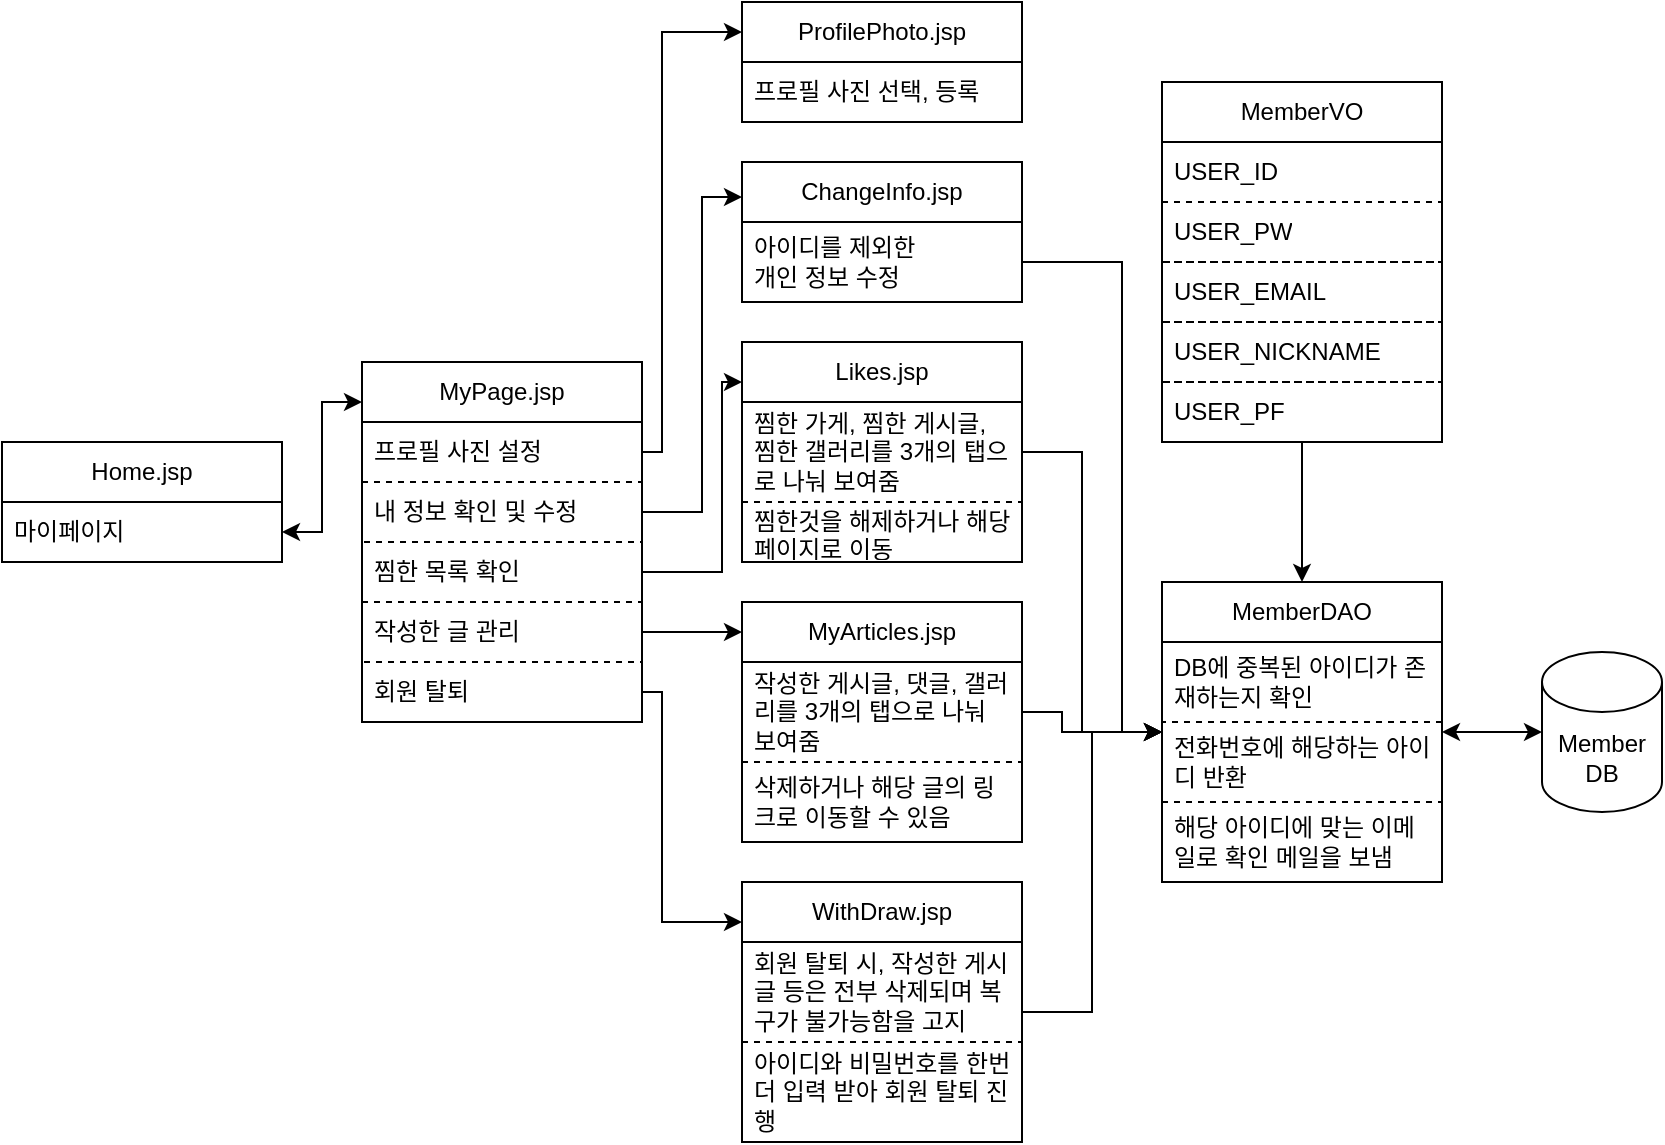 <mxfile>
    <diagram name="페이지-1" id="DjrEYivw6vqkdNGAylvS">
        <mxGraphModel dx="1123" dy="522" grid="1" gridSize="10" guides="1" tooltips="1" connect="1" arrows="1" fold="1" page="1" pageScale="1" pageWidth="900" pageHeight="600" math="0" shadow="0">
            <root>
                <mxCell id="0"/>
                <mxCell id="1" parent="0"/>
                <mxCell id="Oheo1QDEf-43XpJlqBH_-1" value="&lt;div&gt;Home.jsp&lt;/div&gt;" style="swimlane;fontStyle=0;childLayout=stackLayout;horizontal=1;startSize=30;horizontalStack=0;resizeParent=1;resizeParentMax=0;resizeLast=0;collapsible=1;marginBottom=0;whiteSpace=wrap;html=1;" parent="1" vertex="1">
                    <mxGeometry x="20" y="240" width="140" height="60" as="geometry">
                        <mxRectangle x="430" y="270" width="90" height="30" as="alternateBounds"/>
                    </mxGeometry>
                </mxCell>
                <mxCell id="Oheo1QDEf-43XpJlqBH_-2" value="마이페이지" style="text;strokeColor=none;fillColor=none;align=left;verticalAlign=middle;spacingLeft=4;spacingRight=4;overflow=hidden;points=[[0,0.5],[1,0.5]];portConstraint=eastwest;rotatable=0;whiteSpace=wrap;html=1;" parent="Oheo1QDEf-43XpJlqBH_-1" vertex="1">
                    <mxGeometry y="30" width="140" height="30" as="geometry"/>
                </mxCell>
                <mxCell id="Oheo1QDEf-43XpJlqBH_-5" value="MyPage.jsp" style="swimlane;fontStyle=0;childLayout=stackLayout;horizontal=1;startSize=30;horizontalStack=0;resizeParent=1;resizeParentMax=0;resizeLast=0;collapsible=1;marginBottom=0;whiteSpace=wrap;html=1;" parent="1" vertex="1">
                    <mxGeometry x="200" y="200" width="140" height="180" as="geometry"/>
                </mxCell>
                <mxCell id="Oheo1QDEf-43XpJlqBH_-6" value="프로필 사진 설정" style="text;strokeColor=none;fillColor=none;align=left;verticalAlign=middle;spacingLeft=4;spacingRight=4;overflow=hidden;points=[[0,0.5],[1,0.5]];portConstraint=eastwest;rotatable=0;whiteSpace=wrap;html=1;" parent="Oheo1QDEf-43XpJlqBH_-5" vertex="1">
                    <mxGeometry y="30" width="140" height="30" as="geometry"/>
                </mxCell>
                <mxCell id="Oheo1QDEf-43XpJlqBH_-7" value="내 정보 확인 및 수정" style="text;strokeColor=default;fillColor=none;align=left;verticalAlign=middle;spacingLeft=4;spacingRight=4;overflow=hidden;points=[[0,0.5],[1,0.5]];portConstraint=eastwest;rotatable=0;whiteSpace=wrap;html=1;dashed=1;" parent="Oheo1QDEf-43XpJlqBH_-5" vertex="1">
                    <mxGeometry y="60" width="140" height="30" as="geometry"/>
                </mxCell>
                <mxCell id="Oheo1QDEf-43XpJlqBH_-8" value="찜한 목록 확인" style="text;strokeColor=none;fillColor=none;align=left;verticalAlign=middle;spacingLeft=4;spacingRight=4;overflow=hidden;points=[[0,0.5],[1,0.5]];portConstraint=eastwest;rotatable=0;whiteSpace=wrap;html=1;" parent="Oheo1QDEf-43XpJlqBH_-5" vertex="1">
                    <mxGeometry y="90" width="140" height="30" as="geometry"/>
                </mxCell>
                <mxCell id="Oheo1QDEf-43XpJlqBH_-47" value="작성한 글 관리" style="text;strokeColor=default;fillColor=none;align=left;verticalAlign=middle;spacingLeft=4;spacingRight=4;overflow=hidden;points=[[0,0.5],[1,0.5]];portConstraint=eastwest;rotatable=0;whiteSpace=wrap;html=1;dashed=1;" parent="Oheo1QDEf-43XpJlqBH_-5" vertex="1">
                    <mxGeometry y="120" width="140" height="30" as="geometry"/>
                </mxCell>
                <mxCell id="Oheo1QDEf-43XpJlqBH_-48" value="회원 탈퇴" style="text;strokeColor=none;fillColor=none;align=left;verticalAlign=middle;spacingLeft=4;spacingRight=4;overflow=hidden;points=[[0,0.5],[1,0.5]];portConstraint=eastwest;rotatable=0;whiteSpace=wrap;html=1;" parent="Oheo1QDEf-43XpJlqBH_-5" vertex="1">
                    <mxGeometry y="150" width="140" height="30" as="geometry"/>
                </mxCell>
                <mxCell id="Oheo1QDEf-43XpJlqBH_-20" value="MemberDAO" style="swimlane;fontStyle=0;childLayout=stackLayout;horizontal=1;startSize=30;horizontalStack=0;resizeParent=1;resizeParentMax=0;resizeLast=0;collapsible=1;marginBottom=0;whiteSpace=wrap;html=1;" parent="1" vertex="1">
                    <mxGeometry x="600" y="310" width="140" height="150" as="geometry"/>
                </mxCell>
                <mxCell id="Oheo1QDEf-43XpJlqBH_-22" value="DB에 중복된 아이디가 존재하는지 확인" style="text;strokeColor=default;fillColor=none;align=left;verticalAlign=middle;spacingLeft=4;spacingRight=4;overflow=hidden;points=[[0,0.5],[1,0.5]];portConstraint=eastwest;rotatable=0;whiteSpace=wrap;html=1;dashed=1;" parent="Oheo1QDEf-43XpJlqBH_-20" vertex="1">
                    <mxGeometry y="30" width="140" height="40" as="geometry"/>
                </mxCell>
                <mxCell id="Oheo1QDEf-43XpJlqBH_-23" value="전화번호에 해당하는 아이디 반환" style="text;strokeColor=none;fillColor=none;align=left;verticalAlign=middle;spacingLeft=4;spacingRight=4;overflow=hidden;points=[[0,0.5],[1,0.5]];portConstraint=eastwest;rotatable=0;whiteSpace=wrap;html=1;" parent="Oheo1QDEf-43XpJlqBH_-20" vertex="1">
                    <mxGeometry y="70" width="140" height="40" as="geometry"/>
                </mxCell>
                <mxCell id="Oheo1QDEf-43XpJlqBH_-24" value="해당 아이디에 맞는 이메일로 확인 메일을 보냄" style="text;strokeColor=default;fillColor=none;align=left;verticalAlign=middle;spacingLeft=4;spacingRight=4;overflow=hidden;points=[[0,0.5],[1,0.5]];portConstraint=eastwest;rotatable=0;whiteSpace=wrap;html=1;dashed=1;" parent="Oheo1QDEf-43XpJlqBH_-20" vertex="1">
                    <mxGeometry y="110" width="140" height="40" as="geometry"/>
                </mxCell>
                <mxCell id="Oheo1QDEf-43XpJlqBH_-43" value="&lt;div&gt;Member&lt;/div&gt;&lt;div&gt;DB&lt;br&gt;&lt;/div&gt;" style="shape=cylinder3;whiteSpace=wrap;html=1;boundedLbl=1;backgroundOutline=1;size=15;" parent="1" vertex="1">
                    <mxGeometry x="790" y="345" width="60" height="80" as="geometry"/>
                </mxCell>
                <mxCell id="Oheo1QDEf-43XpJlqBH_-44" style="edgeStyle=orthogonalEdgeStyle;rounded=0;orthogonalLoop=1;jettySize=auto;html=1;entryX=0;entryY=0.5;entryDx=0;entryDy=0;entryPerimeter=0;startArrow=classic;startFill=1;" parent="1" source="Oheo1QDEf-43XpJlqBH_-20" target="Oheo1QDEf-43XpJlqBH_-43" edge="1">
                    <mxGeometry relative="1" as="geometry"/>
                </mxCell>
                <mxCell id="Oheo1QDEf-43XpJlqBH_-49" style="edgeStyle=orthogonalEdgeStyle;rounded=0;orthogonalLoop=1;jettySize=auto;html=1;startArrow=classic;startFill=1;" parent="1" source="Oheo1QDEf-43XpJlqBH_-2" target="Oheo1QDEf-43XpJlqBH_-5" edge="1">
                    <mxGeometry relative="1" as="geometry">
                        <Array as="points">
                            <mxPoint x="180" y="285"/>
                            <mxPoint x="180" y="220"/>
                        </Array>
                    </mxGeometry>
                </mxCell>
                <mxCell id="Oheo1QDEf-43XpJlqBH_-50" value="ProfilePhoto.jsp" style="swimlane;fontStyle=0;childLayout=stackLayout;horizontal=1;startSize=30;horizontalStack=0;resizeParent=1;resizeParentMax=0;resizeLast=0;collapsible=1;marginBottom=0;whiteSpace=wrap;html=1;" parent="1" vertex="1">
                    <mxGeometry x="390" y="20" width="140" height="60" as="geometry"/>
                </mxCell>
                <mxCell id="Oheo1QDEf-43XpJlqBH_-51" value="프로필 사진 선택, 등록" style="text;strokeColor=none;fillColor=none;align=left;verticalAlign=middle;spacingLeft=4;spacingRight=4;overflow=hidden;points=[[0,0.5],[1,0.5]];portConstraint=eastwest;rotatable=0;whiteSpace=wrap;html=1;" parent="Oheo1QDEf-43XpJlqBH_-50" vertex="1">
                    <mxGeometry y="30" width="140" height="30" as="geometry"/>
                </mxCell>
                <mxCell id="Oheo1QDEf-43XpJlqBH_-56" value="&lt;div&gt;ChangeInfo.jsp&lt;/div&gt;" style="swimlane;fontStyle=0;childLayout=stackLayout;horizontal=1;startSize=30;horizontalStack=0;resizeParent=1;resizeParentMax=0;resizeLast=0;collapsible=1;marginBottom=0;whiteSpace=wrap;html=1;" parent="1" vertex="1">
                    <mxGeometry x="390" y="100" width="140" height="70" as="geometry"/>
                </mxCell>
                <mxCell id="Oheo1QDEf-43XpJlqBH_-57" value="&lt;div&gt;아이디를 제외한&amp;nbsp;&lt;/div&gt;&lt;div&gt;개인 정보 수정&lt;/div&gt;" style="text;strokeColor=none;fillColor=none;align=left;verticalAlign=middle;spacingLeft=4;spacingRight=4;overflow=hidden;points=[[0,0.5],[1,0.5]];portConstraint=eastwest;rotatable=0;whiteSpace=wrap;html=1;" parent="Oheo1QDEf-43XpJlqBH_-56" vertex="1">
                    <mxGeometry y="30" width="140" height="40" as="geometry"/>
                </mxCell>
                <mxCell id="Oheo1QDEf-43XpJlqBH_-63" value="&lt;div&gt;Likes.jsp&lt;/div&gt;" style="swimlane;fontStyle=0;childLayout=stackLayout;horizontal=1;startSize=30;horizontalStack=0;resizeParent=1;resizeParentMax=0;resizeLast=0;collapsible=1;marginBottom=0;whiteSpace=wrap;html=1;" parent="1" vertex="1">
                    <mxGeometry x="390" y="190" width="140" height="110" as="geometry"/>
                </mxCell>
                <mxCell id="Oheo1QDEf-43XpJlqBH_-64" value="찜한 가게, 찜한 게시글, 찜한 갤러리를 3개의 탭으로 나눠 보여줌" style="text;strokeColor=none;fillColor=none;align=left;verticalAlign=middle;spacingLeft=4;spacingRight=4;overflow=hidden;points=[[0,0.5],[1,0.5]];portConstraint=eastwest;rotatable=0;whiteSpace=wrap;html=1;" parent="Oheo1QDEf-43XpJlqBH_-63" vertex="1">
                    <mxGeometry y="30" width="140" height="50" as="geometry"/>
                </mxCell>
                <mxCell id="Oheo1QDEf-43XpJlqBH_-67" value="찜한것을 해제하거나 해당 페이지로 이동" style="text;strokeColor=default;fillColor=none;align=left;verticalAlign=middle;spacingLeft=4;spacingRight=4;overflow=hidden;points=[[0,0.5],[1,0.5]];portConstraint=eastwest;rotatable=0;whiteSpace=wrap;html=1;dashed=1;" parent="Oheo1QDEf-43XpJlqBH_-63" vertex="1">
                    <mxGeometry y="80" width="140" height="30" as="geometry"/>
                </mxCell>
                <mxCell id="Oheo1QDEf-43XpJlqBH_-65" value="&lt;div&gt;MyArticles.jsp&lt;/div&gt;" style="swimlane;fontStyle=0;childLayout=stackLayout;horizontal=1;startSize=30;horizontalStack=0;resizeParent=1;resizeParentMax=0;resizeLast=0;collapsible=1;marginBottom=0;whiteSpace=wrap;html=1;" parent="1" vertex="1">
                    <mxGeometry x="390" y="320" width="140" height="120" as="geometry"/>
                </mxCell>
                <mxCell id="Oheo1QDEf-43XpJlqBH_-66" value="작성한 게시글, 댓글, 갤러리를 3개의 탭으로 나눠 보여줌" style="text;strokeColor=none;fillColor=none;align=left;verticalAlign=middle;spacingLeft=4;spacingRight=4;overflow=hidden;points=[[0,0.5],[1,0.5]];portConstraint=eastwest;rotatable=0;whiteSpace=wrap;html=1;" parent="Oheo1QDEf-43XpJlqBH_-65" vertex="1">
                    <mxGeometry y="30" width="140" height="50" as="geometry"/>
                </mxCell>
                <mxCell id="Oheo1QDEf-43XpJlqBH_-71" value="삭제하거나 해당 글의 링크로 이동할 수 있음" style="text;strokeColor=default;fillColor=none;align=left;verticalAlign=middle;spacingLeft=4;spacingRight=4;overflow=hidden;points=[[0,0.5],[1,0.5]];portConstraint=eastwest;rotatable=0;whiteSpace=wrap;html=1;dashed=1;" parent="Oheo1QDEf-43XpJlqBH_-65" vertex="1">
                    <mxGeometry y="80" width="140" height="40" as="geometry"/>
                </mxCell>
                <mxCell id="Oheo1QDEf-43XpJlqBH_-83" style="edgeStyle=orthogonalEdgeStyle;rounded=0;orthogonalLoop=1;jettySize=auto;html=1;" parent="1" source="Oheo1QDEf-43XpJlqBH_-72" target="Oheo1QDEf-43XpJlqBH_-20" edge="1">
                    <mxGeometry relative="1" as="geometry"/>
                </mxCell>
                <mxCell id="Oheo1QDEf-43XpJlqBH_-72" value="&lt;div&gt;WithDraw.jsp&lt;/div&gt;" style="swimlane;fontStyle=0;childLayout=stackLayout;horizontal=1;startSize=30;horizontalStack=0;resizeParent=1;resizeParentMax=0;resizeLast=0;collapsible=1;marginBottom=0;whiteSpace=wrap;html=1;" parent="1" vertex="1">
                    <mxGeometry x="390" y="460" width="140" height="130" as="geometry"/>
                </mxCell>
                <mxCell id="Oheo1QDEf-43XpJlqBH_-73" value="회원 탈퇴 시, 작성한 게시글 등은 전부 삭제되며 복구가 불가능함을 고지" style="text;strokeColor=none;fillColor=none;align=left;verticalAlign=middle;spacingLeft=4;spacingRight=4;overflow=hidden;points=[[0,0.5],[1,0.5]];portConstraint=eastwest;rotatable=0;whiteSpace=wrap;html=1;" parent="Oheo1QDEf-43XpJlqBH_-72" vertex="1">
                    <mxGeometry y="30" width="140" height="50" as="geometry"/>
                </mxCell>
                <mxCell id="Oheo1QDEf-43XpJlqBH_-74" value="아이디와 비밀번호를 한번 더 입력 받아 회원 탈퇴 진행" style="text;strokeColor=default;fillColor=none;align=left;verticalAlign=middle;spacingLeft=4;spacingRight=4;overflow=hidden;points=[[0,0.5],[1,0.5]];portConstraint=eastwest;rotatable=0;whiteSpace=wrap;html=1;dashed=1;" parent="Oheo1QDEf-43XpJlqBH_-72" vertex="1">
                    <mxGeometry y="80" width="140" height="50" as="geometry"/>
                </mxCell>
                <mxCell id="Oheo1QDEf-43XpJlqBH_-75" style="edgeStyle=orthogonalEdgeStyle;rounded=0;orthogonalLoop=1;jettySize=auto;html=1;entryX=0;entryY=0.25;entryDx=0;entryDy=0;" parent="1" source="Oheo1QDEf-43XpJlqBH_-6" target="Oheo1QDEf-43XpJlqBH_-50" edge="1">
                    <mxGeometry relative="1" as="geometry">
                        <Array as="points">
                            <mxPoint x="350" y="245"/>
                            <mxPoint x="350" y="35"/>
                        </Array>
                    </mxGeometry>
                </mxCell>
                <mxCell id="Oheo1QDEf-43XpJlqBH_-76" style="edgeStyle=orthogonalEdgeStyle;rounded=0;orthogonalLoop=1;jettySize=auto;html=1;entryX=0;entryY=0.25;entryDx=0;entryDy=0;" parent="1" source="Oheo1QDEf-43XpJlqBH_-7" target="Oheo1QDEf-43XpJlqBH_-56" edge="1">
                    <mxGeometry relative="1" as="geometry">
                        <Array as="points">
                            <mxPoint x="370" y="275"/>
                            <mxPoint x="370" y="118"/>
                        </Array>
                    </mxGeometry>
                </mxCell>
                <mxCell id="Oheo1QDEf-43XpJlqBH_-77" style="edgeStyle=orthogonalEdgeStyle;rounded=0;orthogonalLoop=1;jettySize=auto;html=1;exitX=1;exitY=0.5;exitDx=0;exitDy=0;" parent="1" source="Oheo1QDEf-43XpJlqBH_-8" target="Oheo1QDEf-43XpJlqBH_-63" edge="1">
                    <mxGeometry relative="1" as="geometry">
                        <Array as="points">
                            <mxPoint x="380" y="305"/>
                            <mxPoint x="380" y="210"/>
                        </Array>
                    </mxGeometry>
                </mxCell>
                <mxCell id="Oheo1QDEf-43XpJlqBH_-78" style="edgeStyle=orthogonalEdgeStyle;rounded=0;orthogonalLoop=1;jettySize=auto;html=1;exitX=1;exitY=0.5;exitDx=0;exitDy=0;" parent="1" source="Oheo1QDEf-43XpJlqBH_-47" target="Oheo1QDEf-43XpJlqBH_-65" edge="1">
                    <mxGeometry relative="1" as="geometry">
                        <Array as="points">
                            <mxPoint x="380" y="335"/>
                            <mxPoint x="380" y="335"/>
                        </Array>
                    </mxGeometry>
                </mxCell>
                <mxCell id="Oheo1QDEf-43XpJlqBH_-80" style="edgeStyle=orthogonalEdgeStyle;rounded=0;orthogonalLoop=1;jettySize=auto;html=1;" parent="1" source="Oheo1QDEf-43XpJlqBH_-57" target="Oheo1QDEf-43XpJlqBH_-20" edge="1">
                    <mxGeometry relative="1" as="geometry">
                        <Array as="points">
                            <mxPoint x="580" y="150"/>
                            <mxPoint x="580" y="385"/>
                        </Array>
                    </mxGeometry>
                </mxCell>
                <mxCell id="Oheo1QDEf-43XpJlqBH_-81" style="edgeStyle=orthogonalEdgeStyle;rounded=0;orthogonalLoop=1;jettySize=auto;html=1;" parent="1" source="Oheo1QDEf-43XpJlqBH_-64" target="Oheo1QDEf-43XpJlqBH_-20" edge="1">
                    <mxGeometry relative="1" as="geometry">
                        <Array as="points">
                            <mxPoint x="560" y="245"/>
                            <mxPoint x="560" y="385"/>
                        </Array>
                    </mxGeometry>
                </mxCell>
                <mxCell id="Oheo1QDEf-43XpJlqBH_-82" style="edgeStyle=orthogonalEdgeStyle;rounded=0;orthogonalLoop=1;jettySize=auto;html=1;" parent="1" source="Oheo1QDEf-43XpJlqBH_-66" target="Oheo1QDEf-43XpJlqBH_-20" edge="1">
                    <mxGeometry relative="1" as="geometry">
                        <Array as="points">
                            <mxPoint x="550" y="375"/>
                            <mxPoint x="550" y="385"/>
                        </Array>
                    </mxGeometry>
                </mxCell>
                <mxCell id="Oheo1QDEf-43XpJlqBH_-84" style="edgeStyle=orthogonalEdgeStyle;rounded=0;orthogonalLoop=1;jettySize=auto;html=1;" parent="1" source="Oheo1QDEf-43XpJlqBH_-48" target="Oheo1QDEf-43XpJlqBH_-72" edge="1">
                    <mxGeometry relative="1" as="geometry">
                        <Array as="points">
                            <mxPoint x="350" y="365"/>
                            <mxPoint x="350" y="480"/>
                        </Array>
                    </mxGeometry>
                </mxCell>
                <mxCell id="8" style="edgeStyle=none;html=1;" parent="1" source="2" target="Oheo1QDEf-43XpJlqBH_-20" edge="1">
                    <mxGeometry relative="1" as="geometry"/>
                </mxCell>
                <mxCell id="2" value="MemberVO" style="swimlane;fontStyle=0;childLayout=stackLayout;horizontal=1;startSize=30;horizontalStack=0;resizeParent=1;resizeParentMax=0;resizeLast=0;collapsible=1;marginBottom=0;whiteSpace=wrap;html=1;" parent="1" vertex="1">
                    <mxGeometry x="600" y="60" width="140" height="180" as="geometry"/>
                </mxCell>
                <mxCell id="3" value="USER_ID" style="text;strokeColor=none;fillColor=none;align=left;verticalAlign=middle;spacingLeft=4;spacingRight=4;overflow=hidden;points=[[0,0.5],[1,0.5]];portConstraint=eastwest;rotatable=0;whiteSpace=wrap;html=1;" parent="2" vertex="1">
                    <mxGeometry y="30" width="140" height="30" as="geometry"/>
                </mxCell>
                <mxCell id="4" value="USER_PW" style="text;strokeColor=default;fillColor=none;align=left;verticalAlign=middle;spacingLeft=4;spacingRight=4;overflow=hidden;points=[[0,0.5],[1,0.5]];portConstraint=eastwest;rotatable=0;whiteSpace=wrap;html=1;dashed=1;" parent="2" vertex="1">
                    <mxGeometry y="60" width="140" height="30" as="geometry"/>
                </mxCell>
                <mxCell id="5" value="USER_EMAIL" style="text;strokeColor=default;fillColor=none;align=left;verticalAlign=middle;spacingLeft=4;spacingRight=4;overflow=hidden;points=[[0,0.5],[1,0.5]];portConstraint=eastwest;rotatable=0;whiteSpace=wrap;html=1;dashed=1;" parent="2" vertex="1">
                    <mxGeometry y="90" width="140" height="30" as="geometry"/>
                </mxCell>
                <mxCell id="6" value="USER_NICKNAME" style="text;strokeColor=default;fillColor=none;align=left;verticalAlign=middle;spacingLeft=4;spacingRight=4;overflow=hidden;points=[[0,0.5],[1,0.5]];portConstraint=eastwest;rotatable=0;whiteSpace=wrap;html=1;dashed=1;" parent="2" vertex="1">
                    <mxGeometry y="120" width="140" height="30" as="geometry"/>
                </mxCell>
                <mxCell id="7" value="USER_PF" style="text;strokeColor=default;fillColor=none;align=left;verticalAlign=middle;spacingLeft=4;spacingRight=4;overflow=hidden;points=[[0,0.5],[1,0.5]];portConstraint=eastwest;rotatable=0;whiteSpace=wrap;html=1;dashed=1;" parent="2" vertex="1">
                    <mxGeometry y="150" width="140" height="30" as="geometry"/>
                </mxCell>
            </root>
        </mxGraphModel>
    </diagram>
</mxfile>